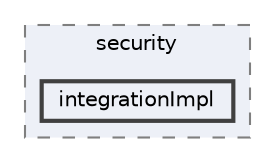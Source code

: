 digraph "repository/core/src/main/java/com/sterlite/cal/core/security/integrationImpl"
{
 // LATEX_PDF_SIZE
  bgcolor="transparent";
  edge [fontname=Helvetica,fontsize=10,labelfontname=Helvetica,labelfontsize=10];
  node [fontname=Helvetica,fontsize=10,shape=box,height=0.2,width=0.4];
  compound=true
  subgraph clusterdir_3b01dbe0bbea3c1271b75badbceba1fe {
    graph [ bgcolor="#edf0f7", pencolor="grey50", label="security", fontname=Helvetica,fontsize=10 style="filled,dashed", URL="dir_3b01dbe0bbea3c1271b75badbceba1fe.html",tooltip=""]
  dir_7c2e7c396478fedb08cf5f781de3c26f [label="integrationImpl", fillcolor="#edf0f7", color="grey25", style="filled,bold", URL="dir_7c2e7c396478fedb08cf5f781de3c26f.html",tooltip=""];
  }
}
